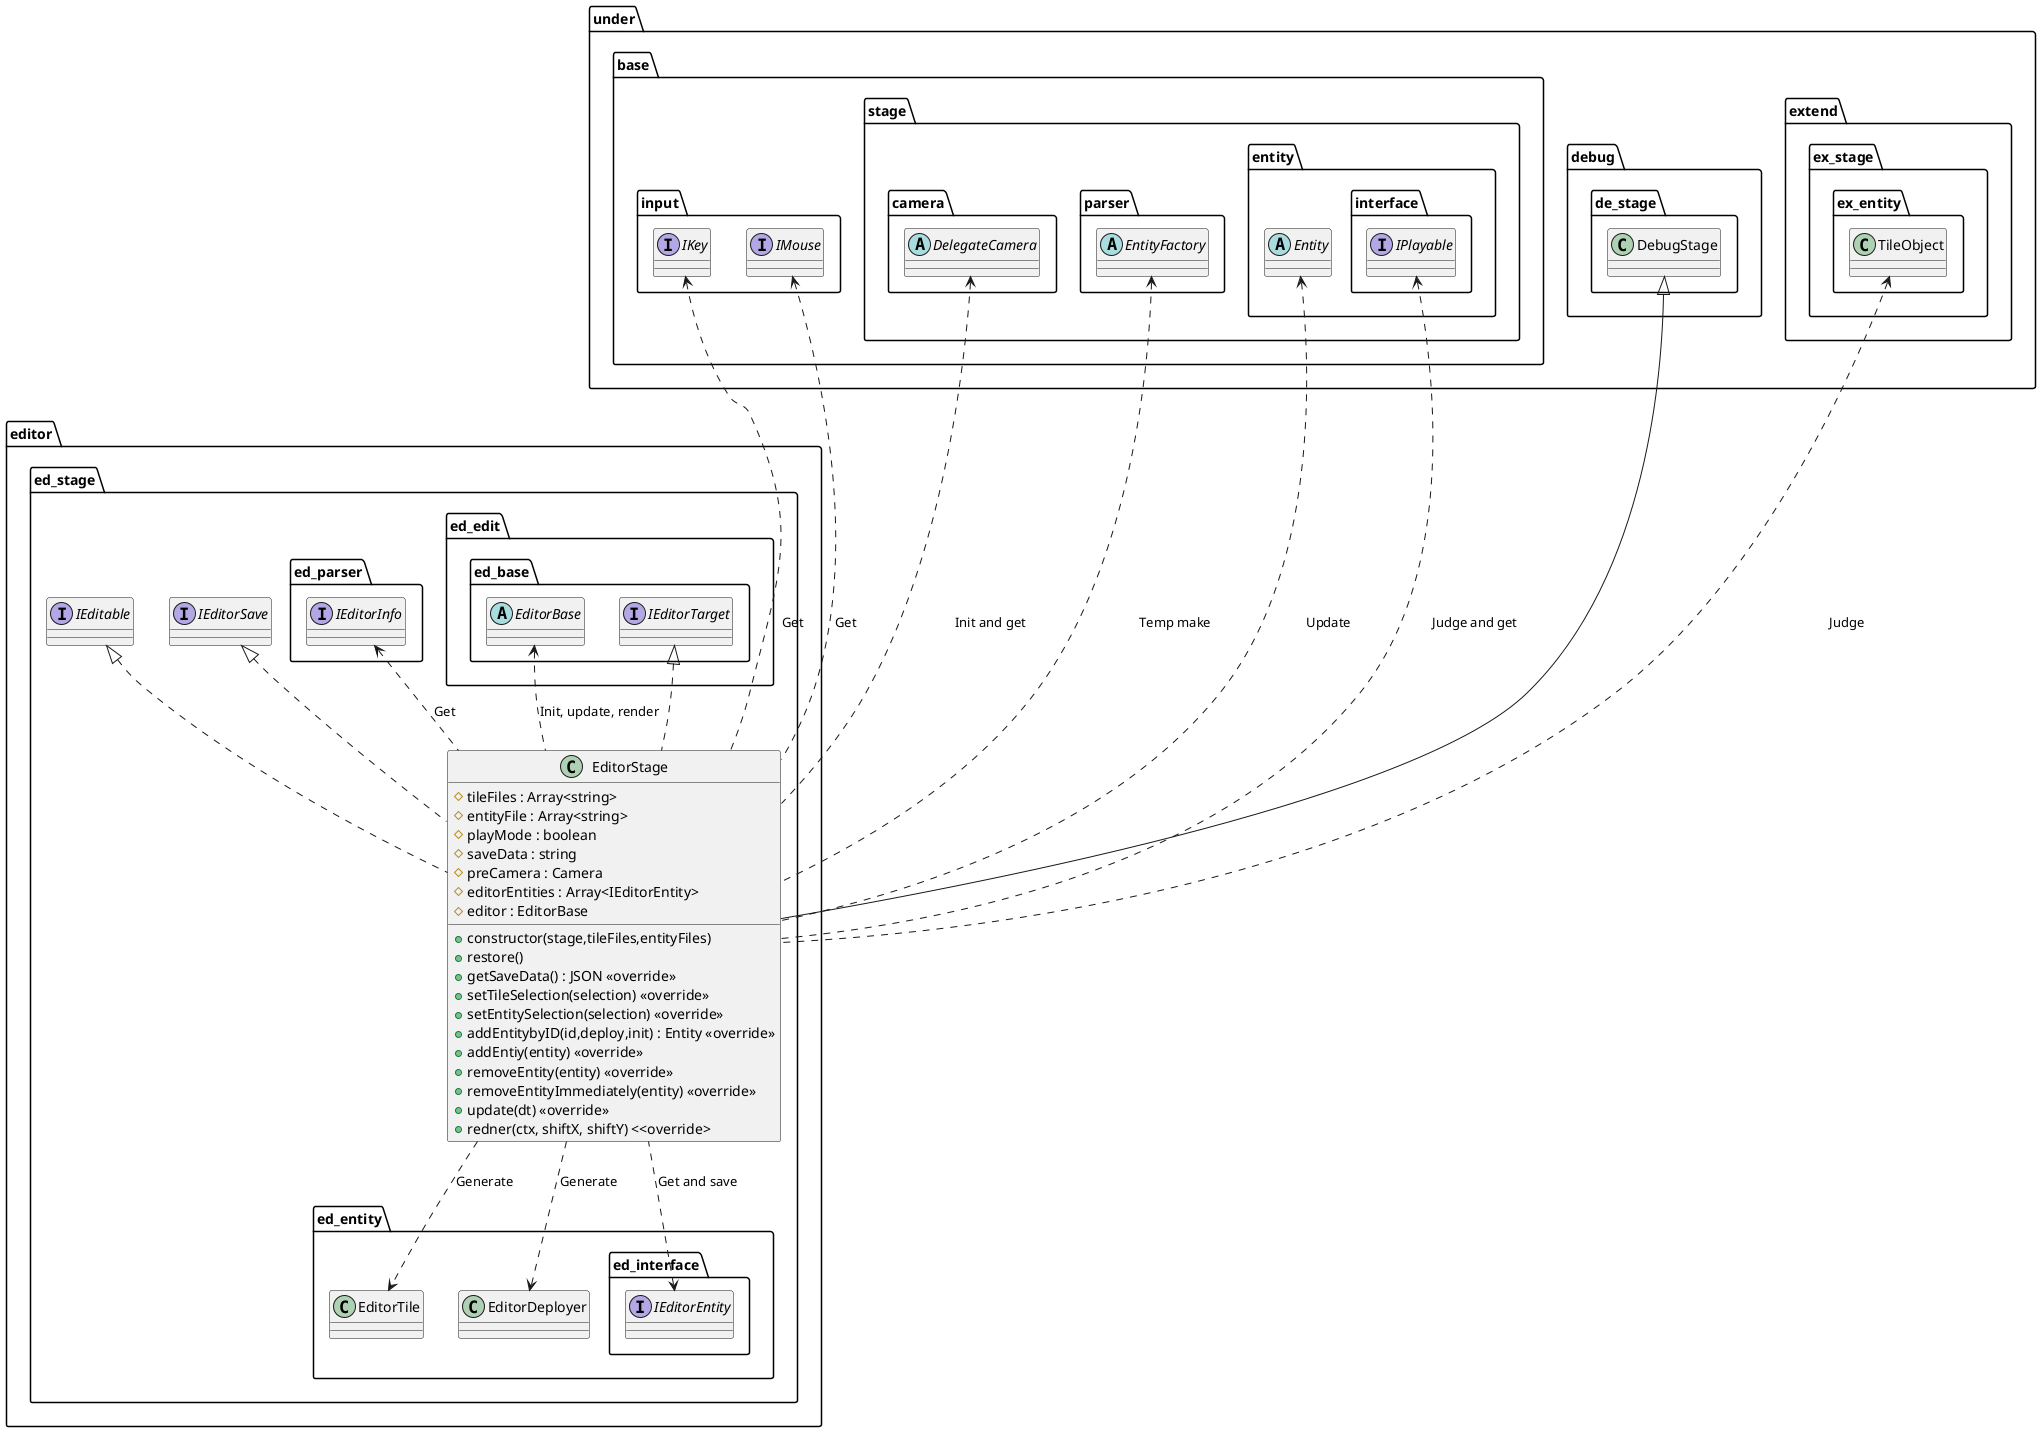 @startuml EditorStage

package editor {
    package ed_stage {
        class EditorStage {
            +constructor(stage,tileFiles,entityFiles)
            #tileFiles : Array<string>
            #entityFile : Array<string>
            #playMode : boolean
            #saveData : string
            #preCamera : Camera
            #editorEntities : Array<IEditorEntity>
            #editor : EditorBase
            +restore()
            +getSaveData() : JSON <<override>>
            +setTileSelection(selection) <<override>>
            +setEntitySelection(selection) <<override>>
            +addEntitybyID(id,deploy,init) : Entity <<override>>
            +addEntiy(entity) <<override>>
            +removeEntity(entity) <<override>>
            +removeEntityImmediately(entity) <<override>>
            +update(dt) <<override>>
            +redner(ctx, shiftX, shiftY) <<override>
        }
    }
}

package under {
    package base {
        package input {
            interface IKey
            interface IMouse
        }
        package stage {
            package camera {
                abstract DelegateCamera
            }
            package parser {
                abstract EntityFactory
            }
            package entity {
                package interface {
                    interface IPlayable
                }
                abstract Entity
            }
        }
    }
    package debug {
        package de_stage {
            class DebugStage
        }
    }
    package extend {
        package ex_stage {
            package ex_entity {
                class TileObject
            }
        }
    }
}

package editor {
    package ed_stage {
        interface IEditorSave
        interface IEditable
        package ed_edit {
            package ed_base {
                abstract EditorBase
                interface IEditorTarget
            }
        }
        package ed_parser {
            interface IEditorInfo
        }
        package ed_entity {
            class EditorTile
            class EditorDeployer
            package ed_interface {
                interface IEditorEntity
            }
        }
    }
}

TileObject <... EditorStage : Judge
IEditorEntity <.. EditorStage : Get and save
EditorBase <.. EditorStage : Init, update, render
IEditorInfo <.. EditorStage : Get
EntityFactory <... EditorStage : Temp make
EditorStage ..> EditorTile : Generate
EditorStage ..> EditorDeployer : Generate
Entity <... EditorStage : Update
IKey <... EditorStage : Get
IMouse <... EditorStage : Get
IPlayable <... EditorStage : Judge and get
DelegateCamera <... EditorStage : Init and get

DebugStage <|-- EditorStage
IEditorSave <|.. EditorStage
IEditable <|.. EditorStage
IEditorTarget <|.. EditorStage

@enduml
